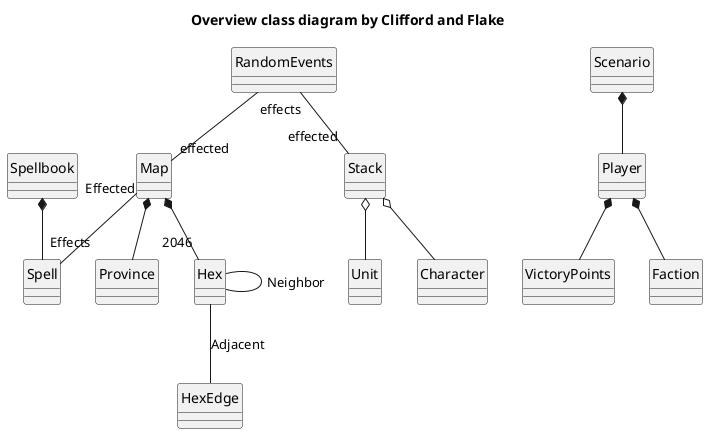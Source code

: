 @startuml
hide circle
title Overview class diagram by Clifford and Flake

Map *-- Province
Map *-- "2046" Hex
Hex -- Hex : Neighbor
Hex -- HexEdge : Adjacent
Map "Effected" -- "Effects" Spell
Spellbook *-- Spell

RandomEvents -- "effected" Map
RandomEvents "effects" -- "effected" Stack

Stack o-- Unit
Stack o-- Character

Scenario *-- Player 
Player *-- VictoryPoints
Player *-- Faction

@enduml
